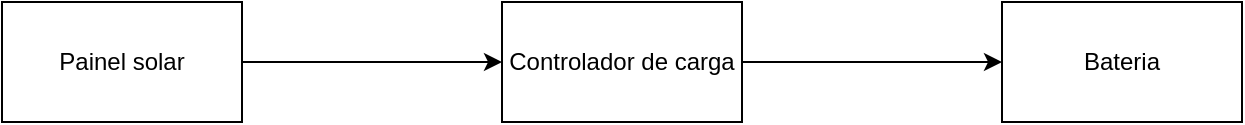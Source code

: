 <mxfile version="21.6.8" type="device">
  <diagram name="Page-1" id="TeTRWKz1ku55e-eO3Egx">
    <mxGraphModel dx="1980" dy="1112" grid="1" gridSize="10" guides="1" tooltips="1" connect="1" arrows="1" fold="1" page="1" pageScale="1" pageWidth="3300" pageHeight="4681" math="0" shadow="0">
      <root>
        <mxCell id="0" />
        <mxCell id="1" parent="0" />
        <mxCell id="ypbmJgtytMYSuKpdegk9-10" style="edgeStyle=orthogonalEdgeStyle;rounded=0;orthogonalLoop=1;jettySize=auto;html=1;exitX=1;exitY=0.5;exitDx=0;exitDy=0;" edge="1" parent="1" source="ypbmJgtytMYSuKpdegk9-3" target="ypbmJgtytMYSuKpdegk9-7">
          <mxGeometry relative="1" as="geometry" />
        </mxCell>
        <mxCell id="ypbmJgtytMYSuKpdegk9-3" value="Controlador de carga" style="rounded=0;whiteSpace=wrap;html=1;" vertex="1" parent="1">
          <mxGeometry x="660" y="170" width="120" height="60" as="geometry" />
        </mxCell>
        <mxCell id="ypbmJgtytMYSuKpdegk9-7" value="Bateria" style="rounded=0;whiteSpace=wrap;html=1;" vertex="1" parent="1">
          <mxGeometry x="910" y="170" width="120" height="60" as="geometry" />
        </mxCell>
        <mxCell id="ypbmJgtytMYSuKpdegk9-9" style="edgeStyle=orthogonalEdgeStyle;rounded=0;orthogonalLoop=1;jettySize=auto;html=1;exitX=1;exitY=0.5;exitDx=0;exitDy=0;entryX=0;entryY=0.5;entryDx=0;entryDy=0;" edge="1" parent="1" source="ypbmJgtytMYSuKpdegk9-8" target="ypbmJgtytMYSuKpdegk9-3">
          <mxGeometry relative="1" as="geometry" />
        </mxCell>
        <mxCell id="ypbmJgtytMYSuKpdegk9-8" value="Painel solar" style="rounded=0;whiteSpace=wrap;html=1;" vertex="1" parent="1">
          <mxGeometry x="410" y="170" width="120" height="60" as="geometry" />
        </mxCell>
      </root>
    </mxGraphModel>
  </diagram>
</mxfile>

